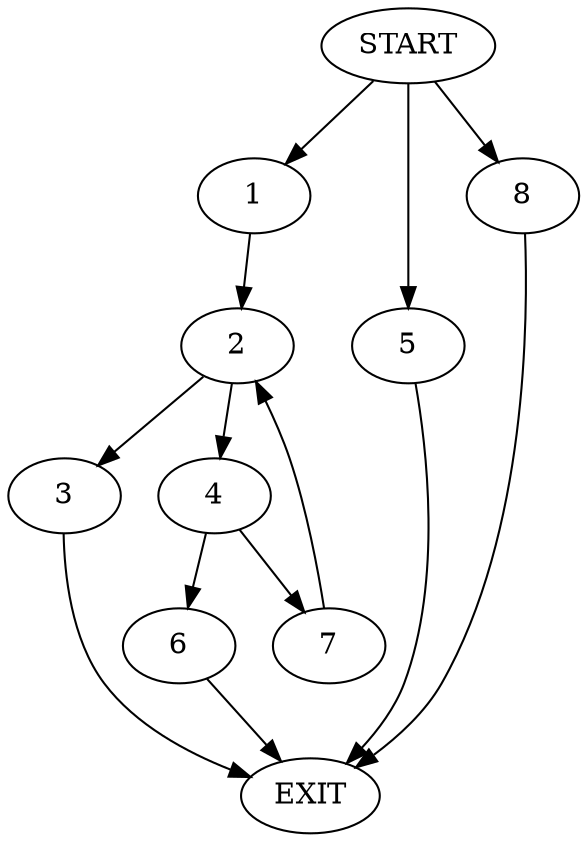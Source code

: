 digraph {
0 [label="START"]
9 [label="EXIT"]
0 -> 1
1 -> 2
2 -> 3
2 -> 4
0 -> 5
5 -> 9
4 -> 6
4 -> 7
3 -> 9
6 -> 9
7 -> 2
0 -> 8
8 -> 9
}
